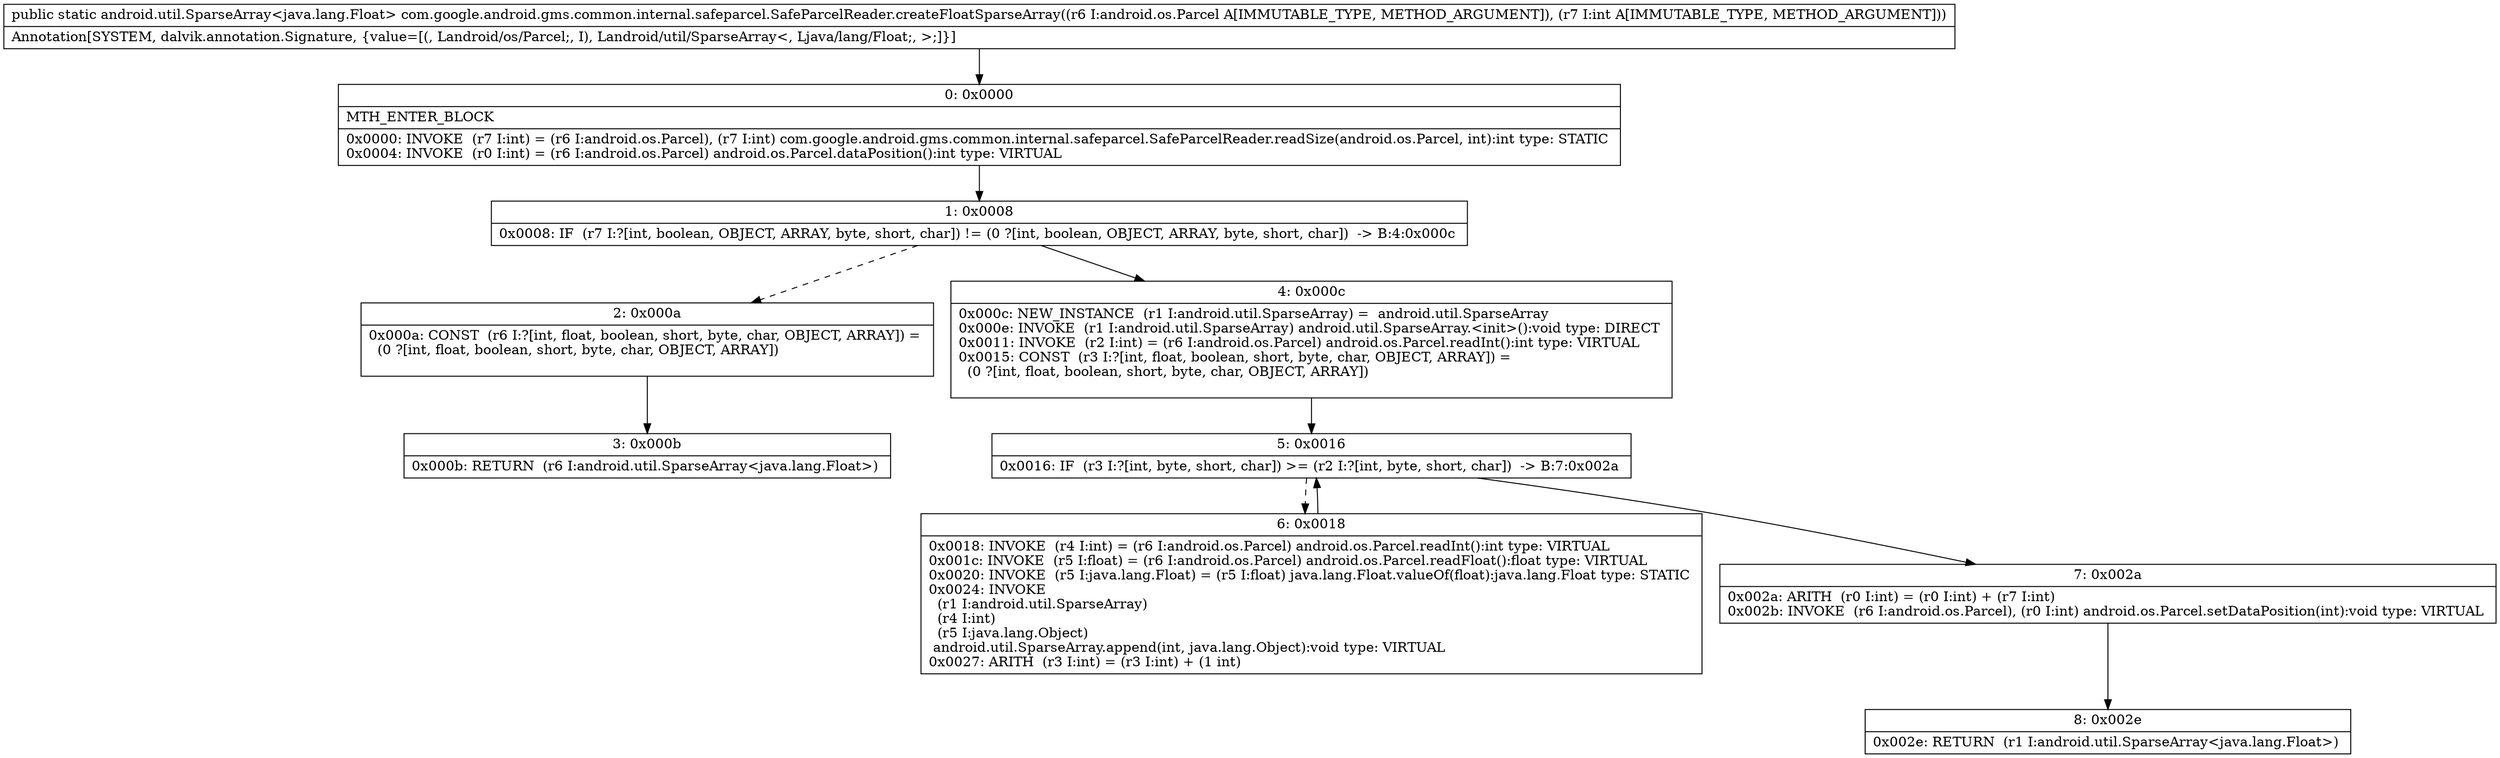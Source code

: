 digraph "CFG forcom.google.android.gms.common.internal.safeparcel.SafeParcelReader.createFloatSparseArray(Landroid\/os\/Parcel;I)Landroid\/util\/SparseArray;" {
Node_0 [shape=record,label="{0\:\ 0x0000|MTH_ENTER_BLOCK\l|0x0000: INVOKE  (r7 I:int) = (r6 I:android.os.Parcel), (r7 I:int) com.google.android.gms.common.internal.safeparcel.SafeParcelReader.readSize(android.os.Parcel, int):int type: STATIC \l0x0004: INVOKE  (r0 I:int) = (r6 I:android.os.Parcel) android.os.Parcel.dataPosition():int type: VIRTUAL \l}"];
Node_1 [shape=record,label="{1\:\ 0x0008|0x0008: IF  (r7 I:?[int, boolean, OBJECT, ARRAY, byte, short, char]) != (0 ?[int, boolean, OBJECT, ARRAY, byte, short, char])  \-\> B:4:0x000c \l}"];
Node_2 [shape=record,label="{2\:\ 0x000a|0x000a: CONST  (r6 I:?[int, float, boolean, short, byte, char, OBJECT, ARRAY]) = \l  (0 ?[int, float, boolean, short, byte, char, OBJECT, ARRAY])\l \l}"];
Node_3 [shape=record,label="{3\:\ 0x000b|0x000b: RETURN  (r6 I:android.util.SparseArray\<java.lang.Float\>) \l}"];
Node_4 [shape=record,label="{4\:\ 0x000c|0x000c: NEW_INSTANCE  (r1 I:android.util.SparseArray) =  android.util.SparseArray \l0x000e: INVOKE  (r1 I:android.util.SparseArray) android.util.SparseArray.\<init\>():void type: DIRECT \l0x0011: INVOKE  (r2 I:int) = (r6 I:android.os.Parcel) android.os.Parcel.readInt():int type: VIRTUAL \l0x0015: CONST  (r3 I:?[int, float, boolean, short, byte, char, OBJECT, ARRAY]) = \l  (0 ?[int, float, boolean, short, byte, char, OBJECT, ARRAY])\l \l}"];
Node_5 [shape=record,label="{5\:\ 0x0016|0x0016: IF  (r3 I:?[int, byte, short, char]) \>= (r2 I:?[int, byte, short, char])  \-\> B:7:0x002a \l}"];
Node_6 [shape=record,label="{6\:\ 0x0018|0x0018: INVOKE  (r4 I:int) = (r6 I:android.os.Parcel) android.os.Parcel.readInt():int type: VIRTUAL \l0x001c: INVOKE  (r5 I:float) = (r6 I:android.os.Parcel) android.os.Parcel.readFloat():float type: VIRTUAL \l0x0020: INVOKE  (r5 I:java.lang.Float) = (r5 I:float) java.lang.Float.valueOf(float):java.lang.Float type: STATIC \l0x0024: INVOKE  \l  (r1 I:android.util.SparseArray)\l  (r4 I:int)\l  (r5 I:java.lang.Object)\l android.util.SparseArray.append(int, java.lang.Object):void type: VIRTUAL \l0x0027: ARITH  (r3 I:int) = (r3 I:int) + (1 int) \l}"];
Node_7 [shape=record,label="{7\:\ 0x002a|0x002a: ARITH  (r0 I:int) = (r0 I:int) + (r7 I:int) \l0x002b: INVOKE  (r6 I:android.os.Parcel), (r0 I:int) android.os.Parcel.setDataPosition(int):void type: VIRTUAL \l}"];
Node_8 [shape=record,label="{8\:\ 0x002e|0x002e: RETURN  (r1 I:android.util.SparseArray\<java.lang.Float\>) \l}"];
MethodNode[shape=record,label="{public static android.util.SparseArray\<java.lang.Float\> com.google.android.gms.common.internal.safeparcel.SafeParcelReader.createFloatSparseArray((r6 I:android.os.Parcel A[IMMUTABLE_TYPE, METHOD_ARGUMENT]), (r7 I:int A[IMMUTABLE_TYPE, METHOD_ARGUMENT]))  | Annotation[SYSTEM, dalvik.annotation.Signature, \{value=[(, Landroid\/os\/Parcel;, I), Landroid\/util\/SparseArray\<, Ljava\/lang\/Float;, \>;]\}]\l}"];
MethodNode -> Node_0;
Node_0 -> Node_1;
Node_1 -> Node_2[style=dashed];
Node_1 -> Node_4;
Node_2 -> Node_3;
Node_4 -> Node_5;
Node_5 -> Node_6[style=dashed];
Node_5 -> Node_7;
Node_6 -> Node_5;
Node_7 -> Node_8;
}


